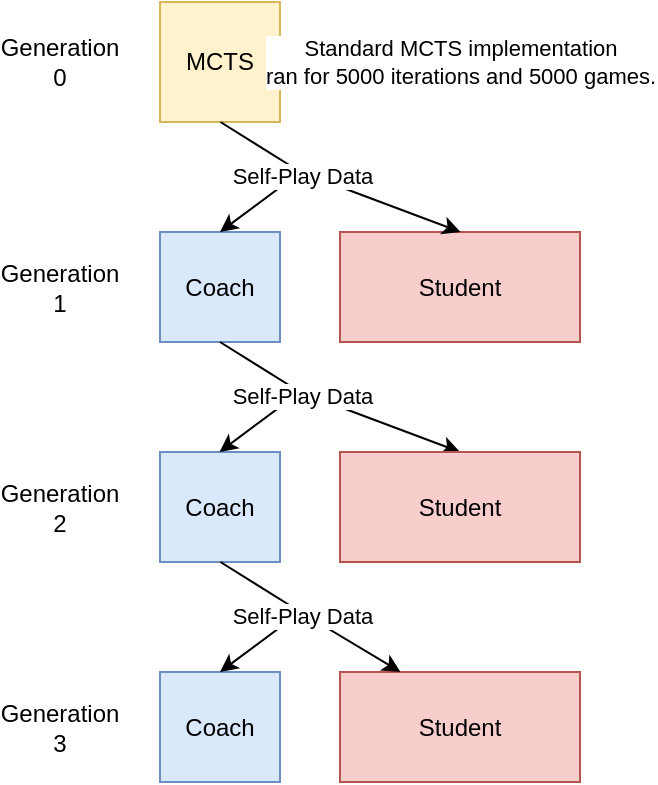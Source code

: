 <mxfile version="24.4.4" type="github">
  <diagram name="Page-1" id="bBMlXoPGzTzcoEWbtQKJ">
    <mxGraphModel dx="989" dy="539" grid="1" gridSize="10" guides="1" tooltips="1" connect="1" arrows="1" fold="1" page="1" pageScale="1" pageWidth="850" pageHeight="1100" math="0" shadow="0">
      <root>
        <mxCell id="0" />
        <mxCell id="1" parent="0" />
        <mxCell id="m89UIFdmhfOBBa9Erutz-17" value="" style="endArrow=classic;html=1;rounded=0;entryX=0.5;entryY=0;entryDx=0;entryDy=0;" parent="1" target="m89UIFdmhfOBBa9Erutz-11" edge="1">
          <mxGeometry width="50" height="50" relative="1" as="geometry">
            <mxPoint x="480" y="480" as="sourcePoint" />
            <mxPoint x="580" y="490" as="targetPoint" />
          </mxGeometry>
        </mxCell>
        <mxCell id="m89UIFdmhfOBBa9Erutz-1" value="Generation 1" style="text;html=1;align=center;verticalAlign=middle;whiteSpace=wrap;rounded=0;" parent="1" vertex="1">
          <mxGeometry x="330" y="412.5" width="60" height="30" as="geometry" />
        </mxCell>
        <mxCell id="m89UIFdmhfOBBa9Erutz-2" value="Coach" style="rounded=0;whiteSpace=wrap;html=1;fillColor=#dae8fc;strokeColor=#6c8ebf;" parent="1" vertex="1">
          <mxGeometry x="410" y="400" width="60" height="55" as="geometry" />
        </mxCell>
        <mxCell id="m89UIFdmhfOBBa9Erutz-3" value="Student" style="rounded=0;whiteSpace=wrap;html=1;fillColor=#f8cecc;strokeColor=#b85450;" parent="1" vertex="1">
          <mxGeometry x="500" y="400" width="120" height="55" as="geometry" />
        </mxCell>
        <mxCell id="m89UIFdmhfOBBa9Erutz-4" value="MCTS" style="rounded=0;whiteSpace=wrap;html=1;fillColor=#fff2cc;strokeColor=#d6b656;" parent="1" vertex="1">
          <mxGeometry x="410" y="285" width="60" height="60" as="geometry" />
        </mxCell>
        <mxCell id="m89UIFdmhfOBBa9Erutz-7" value="&lt;div&gt;Generation 2&lt;br&gt;&lt;/div&gt;" style="text;html=1;align=center;verticalAlign=middle;whiteSpace=wrap;rounded=0;" parent="1" vertex="1">
          <mxGeometry x="330" y="522.5" width="60" height="30" as="geometry" />
        </mxCell>
        <mxCell id="m89UIFdmhfOBBa9Erutz-8" value="&lt;div&gt;Generation 3&lt;br&gt;&lt;/div&gt;" style="text;html=1;align=center;verticalAlign=middle;whiteSpace=wrap;rounded=0;" parent="1" vertex="1">
          <mxGeometry x="330" y="632.5" width="60" height="30" as="geometry" />
        </mxCell>
        <mxCell id="m89UIFdmhfOBBa9Erutz-10" value="Coach" style="rounded=0;whiteSpace=wrap;html=1;fillColor=#dae8fc;strokeColor=#6c8ebf;" parent="1" vertex="1">
          <mxGeometry x="410" y="510" width="60" height="55" as="geometry" />
        </mxCell>
        <mxCell id="m89UIFdmhfOBBa9Erutz-11" value="Student" style="rounded=0;whiteSpace=wrap;html=1;fillColor=#f8cecc;strokeColor=#b85450;" parent="1" vertex="1">
          <mxGeometry x="500" y="510" width="120" height="55" as="geometry" />
        </mxCell>
        <mxCell id="m89UIFdmhfOBBa9Erutz-12" value="Coach" style="rounded=0;whiteSpace=wrap;html=1;fillColor=#dae8fc;strokeColor=#6c8ebf;" parent="1" vertex="1">
          <mxGeometry x="410" y="620" width="60" height="55" as="geometry" />
        </mxCell>
        <mxCell id="m89UIFdmhfOBBa9Erutz-13" value="Student" style="rounded=0;whiteSpace=wrap;html=1;fillColor=#f8cecc;strokeColor=#b85450;" parent="1" vertex="1">
          <mxGeometry x="500" y="620" width="120" height="55" as="geometry" />
        </mxCell>
        <mxCell id="m89UIFdmhfOBBa9Erutz-14" value="" style="endArrow=classic;html=1;rounded=0;entryX=0.5;entryY=0;entryDx=0;entryDy=0;exitX=0.5;exitY=1;exitDx=0;exitDy=0;" parent="1" source="m89UIFdmhfOBBa9Erutz-2" edge="1">
          <mxGeometry width="50" height="50" relative="1" as="geometry">
            <mxPoint x="439.76" y="450" as="sourcePoint" />
            <mxPoint x="439.76" y="510" as="targetPoint" />
            <Array as="points">
              <mxPoint x="480" y="480" />
            </Array>
          </mxGeometry>
        </mxCell>
        <mxCell id="m89UIFdmhfOBBa9Erutz-15" value="Self-Play Data" style="edgeLabel;html=1;align=center;verticalAlign=middle;resizable=0;points=[];" parent="m89UIFdmhfOBBa9Erutz-14" vertex="1" connectable="0">
          <mxGeometry x="-0.158" relative="1" as="geometry">
            <mxPoint x="6" y="5" as="offset" />
          </mxGeometry>
        </mxCell>
        <mxCell id="m89UIFdmhfOBBa9Erutz-18" value="" style="endArrow=classic;html=1;rounded=0;entryX=0.5;entryY=0;entryDx=0;entryDy=0;" parent="1" edge="1">
          <mxGeometry width="50" height="50" relative="1" as="geometry">
            <mxPoint x="480.24" y="590" as="sourcePoint" />
            <mxPoint x="530.24" y="620" as="targetPoint" />
          </mxGeometry>
        </mxCell>
        <mxCell id="m89UIFdmhfOBBa9Erutz-19" value="" style="endArrow=classic;html=1;rounded=0;entryX=0.5;entryY=0;entryDx=0;entryDy=0;exitX=0.5;exitY=1;exitDx=0;exitDy=0;" parent="1" edge="1">
          <mxGeometry width="50" height="50" relative="1" as="geometry">
            <mxPoint x="440.24" y="565" as="sourcePoint" />
            <mxPoint x="440" y="620" as="targetPoint" />
            <Array as="points">
              <mxPoint x="480.24" y="590" />
            </Array>
          </mxGeometry>
        </mxCell>
        <mxCell id="m89UIFdmhfOBBa9Erutz-20" value="Self-Play Data" style="edgeLabel;html=1;align=center;verticalAlign=middle;resizable=0;points=[];" parent="m89UIFdmhfOBBa9Erutz-19" vertex="1" connectable="0">
          <mxGeometry x="-0.158" relative="1" as="geometry">
            <mxPoint x="6" y="5" as="offset" />
          </mxGeometry>
        </mxCell>
        <mxCell id="m89UIFdmhfOBBa9Erutz-21" value="Generation 0" style="text;html=1;align=center;verticalAlign=middle;whiteSpace=wrap;rounded=0;" parent="1" vertex="1">
          <mxGeometry x="330" y="300" width="60" height="30" as="geometry" />
        </mxCell>
        <mxCell id="mNt4HlDMjaXkJZWdCJ-d-1" value="" style="endArrow=classic;html=1;rounded=0;entryX=0.5;entryY=0;entryDx=0;entryDy=0;" edge="1" parent="1">
          <mxGeometry width="50" height="50" relative="1" as="geometry">
            <mxPoint x="480.24" y="370" as="sourcePoint" />
            <mxPoint x="560.24" y="400" as="targetPoint" />
          </mxGeometry>
        </mxCell>
        <mxCell id="mNt4HlDMjaXkJZWdCJ-d-2" value="" style="endArrow=classic;html=1;rounded=0;entryX=0.5;entryY=0;entryDx=0;entryDy=0;exitX=0.5;exitY=1;exitDx=0;exitDy=0;" edge="1" parent="1">
          <mxGeometry width="50" height="50" relative="1" as="geometry">
            <mxPoint x="440.24" y="345" as="sourcePoint" />
            <mxPoint x="440" y="400" as="targetPoint" />
            <Array as="points">
              <mxPoint x="480.24" y="370" />
            </Array>
          </mxGeometry>
        </mxCell>
        <mxCell id="mNt4HlDMjaXkJZWdCJ-d-3" value="Self-Play Data" style="edgeLabel;html=1;align=center;verticalAlign=middle;resizable=0;points=[];" vertex="1" connectable="0" parent="mNt4HlDMjaXkJZWdCJ-d-2">
          <mxGeometry x="-0.158" relative="1" as="geometry">
            <mxPoint x="6" y="5" as="offset" />
          </mxGeometry>
        </mxCell>
        <mxCell id="mNt4HlDMjaXkJZWdCJ-d-4" value="&lt;div&gt;Standard MCTS implementation&lt;/div&gt;&lt;div&gt;ran for 5000 iterations and 5000 games.&lt;br&gt;&lt;/div&gt;" style="edgeLabel;html=1;align=center;verticalAlign=middle;resizable=0;points=[];" vertex="1" connectable="0" parent="1">
          <mxGeometry x="559.999" y="314.996" as="geometry" />
        </mxCell>
      </root>
    </mxGraphModel>
  </diagram>
</mxfile>
